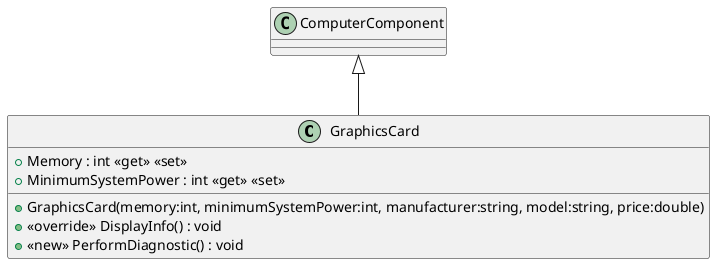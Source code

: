 @startuml
class GraphicsCard {
    + Memory : int <<get>> <<set>>
    + MinimumSystemPower : int <<get>> <<set>>
    + GraphicsCard(memory:int, minimumSystemPower:int, manufacturer:string, model:string, price:double)
    + <<override>> DisplayInfo() : void
    + <<new>> PerformDiagnostic() : void
}
ComputerComponent <|-- GraphicsCard
@enduml
